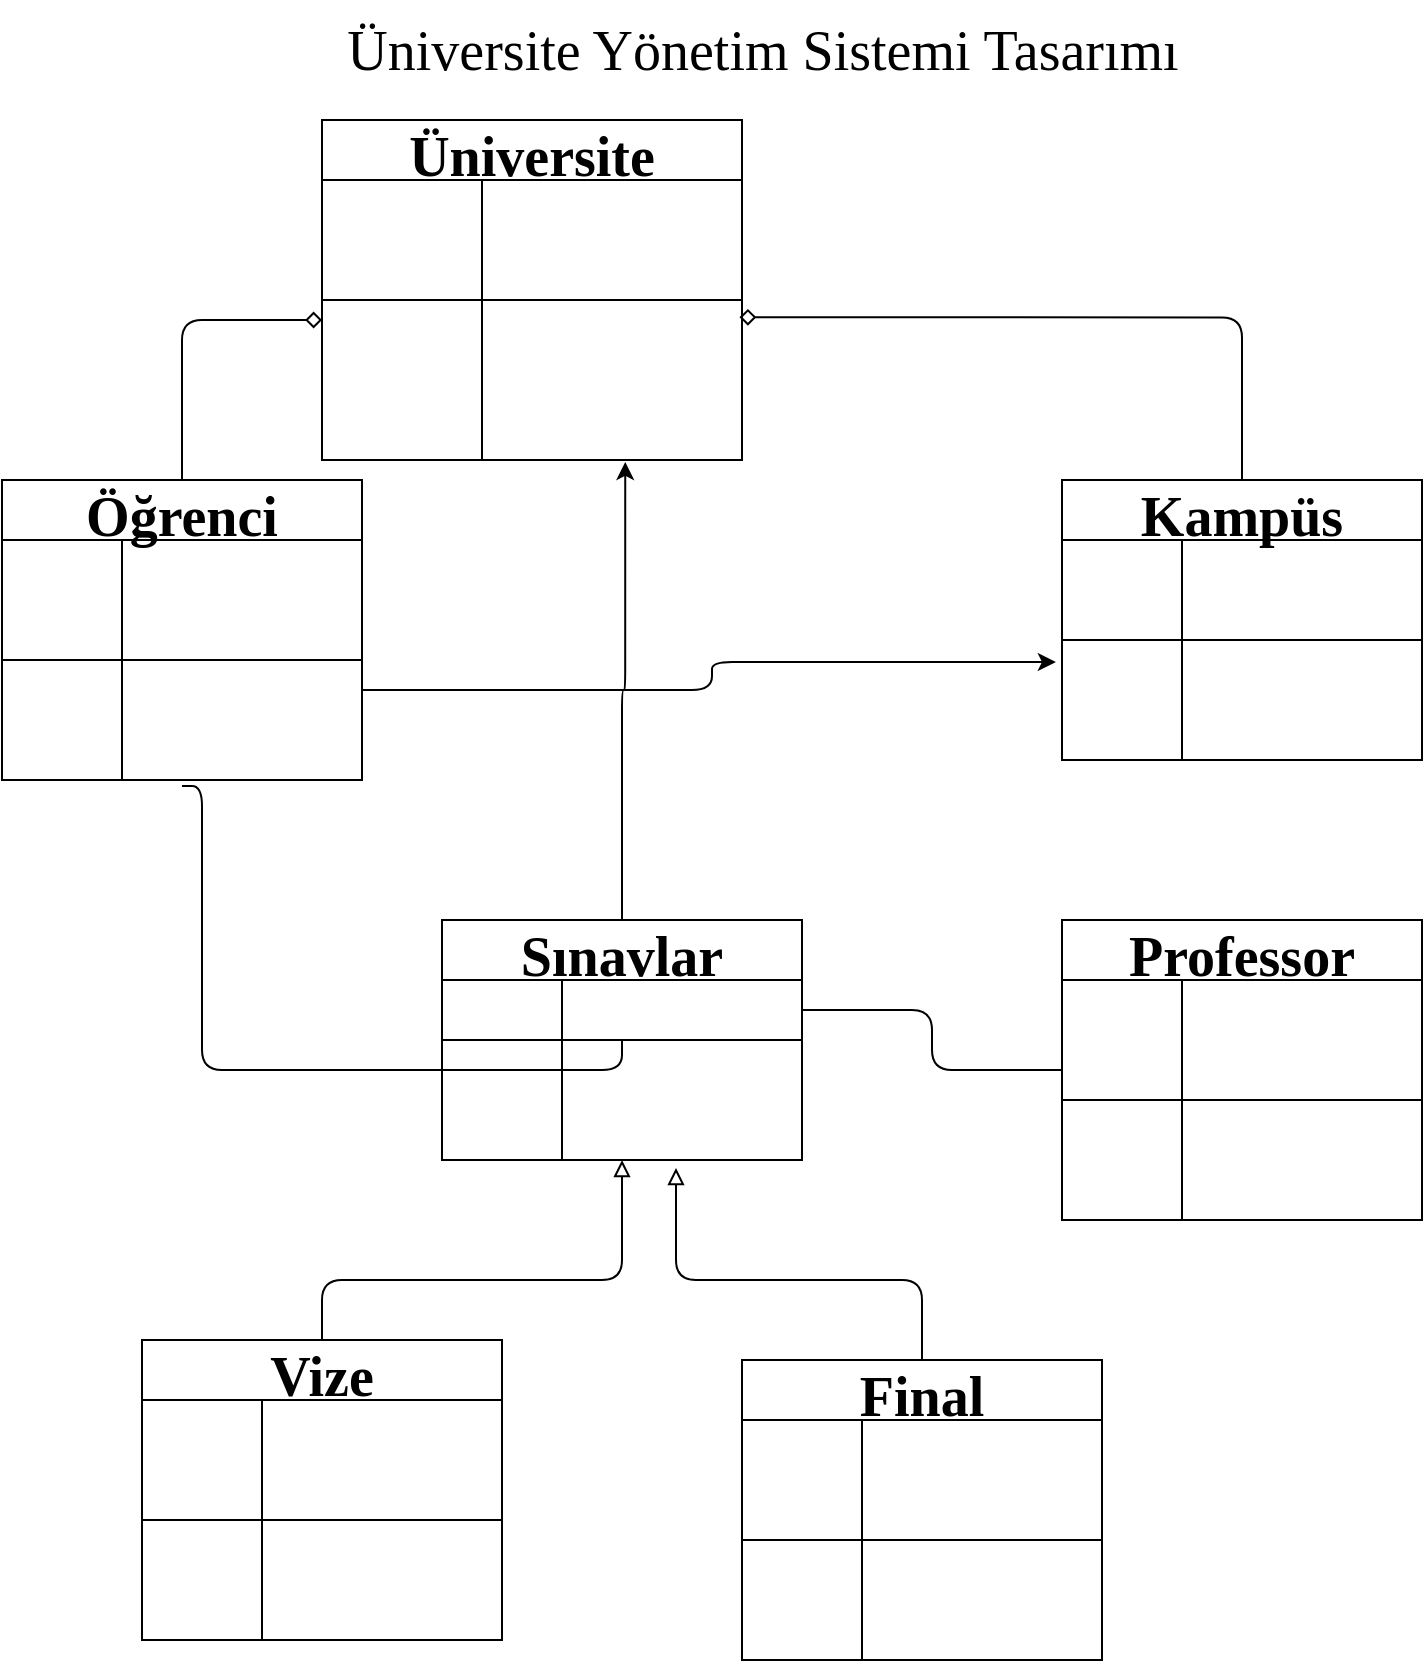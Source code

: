 <mxfile version="20.5.3" type="github">
  <diagram id="rn8RckNPHJYV3vcITOPi" name="Page-1">
    <mxGraphModel dx="1398" dy="678" grid="1" gridSize="10" guides="1" tooltips="1" connect="0" arrows="1" fold="1" page="1" pageScale="1" pageWidth="850" pageHeight="1100" math="0" shadow="0">
      <root>
        <mxCell id="0" />
        <mxCell id="1" parent="0" />
        <mxCell id="j8RtDfleuWw_CoYaBpES-5" value="Üniversite Yönetim Sistemi Tasarımı" style="text;html=1;resizable=0;autosize=1;align=center;verticalAlign=middle;points=[];fillColor=none;strokeColor=none;rounded=0;fontFamily=Times New Roman;fontSize=28;" vertex="1" parent="1">
          <mxGeometry x="190" y="20" width="440" height="50" as="geometry" />
        </mxCell>
        <mxCell id="j8RtDfleuWw_CoYaBpES-6" value="Üniversite" style="shape=table;startSize=30;container=1;collapsible=1;childLayout=tableLayout;fixedRows=1;rowLines=0;fontStyle=1;align=center;resizeLast=1;fontFamily=Times New Roman;fontSize=28;rounded=0;" vertex="1" parent="1">
          <mxGeometry x="190" y="80" width="210" height="170" as="geometry" />
        </mxCell>
        <mxCell id="j8RtDfleuWw_CoYaBpES-10" value="" style="shape=tableRow;horizontal=0;startSize=0;swimlaneHead=0;swimlaneBody=0;fillColor=none;collapsible=0;dropTarget=0;points=[[0,0.5],[1,0.5]];portConstraint=eastwest;top=0;left=0;right=0;bottom=1;fontFamily=Times New Roman;fontSize=28;rounded=0;" vertex="1" parent="j8RtDfleuWw_CoYaBpES-6">
          <mxGeometry y="30" width="210" height="60" as="geometry" />
        </mxCell>
        <mxCell id="j8RtDfleuWw_CoYaBpES-11" value="" style="shape=partialRectangle;connectable=0;fillColor=none;top=0;left=0;bottom=0;right=0;fontStyle=1;overflow=hidden;fontFamily=Times New Roman;fontSize=28;rounded=0;" vertex="1" parent="j8RtDfleuWw_CoYaBpES-10">
          <mxGeometry width="80" height="60" as="geometry">
            <mxRectangle width="80" height="60" as="alternateBounds" />
          </mxGeometry>
        </mxCell>
        <mxCell id="j8RtDfleuWw_CoYaBpES-12" value="" style="shape=partialRectangle;connectable=0;fillColor=none;top=0;left=0;bottom=0;right=0;align=left;spacingLeft=6;fontStyle=5;overflow=hidden;fontFamily=Times New Roman;fontSize=28;rounded=0;" vertex="1" parent="j8RtDfleuWw_CoYaBpES-10">
          <mxGeometry x="80" width="130" height="60" as="geometry">
            <mxRectangle width="130" height="60" as="alternateBounds" />
          </mxGeometry>
        </mxCell>
        <mxCell id="j8RtDfleuWw_CoYaBpES-7" value="" style="shape=tableRow;horizontal=0;startSize=0;swimlaneHead=0;swimlaneBody=0;fillColor=none;collapsible=0;dropTarget=0;points=[[0,0.5],[1,0.5]];portConstraint=eastwest;top=0;left=0;right=0;bottom=0;fontFamily=Times New Roman;fontSize=28;rounded=0;" vertex="1" parent="j8RtDfleuWw_CoYaBpES-6">
          <mxGeometry y="90" width="210" height="20" as="geometry" />
        </mxCell>
        <mxCell id="j8RtDfleuWw_CoYaBpES-8" value="" style="shape=partialRectangle;connectable=0;fillColor=none;top=0;left=0;bottom=0;right=0;fontStyle=1;overflow=hidden;fontFamily=Times New Roman;fontSize=28;rounded=0;" vertex="1" parent="j8RtDfleuWw_CoYaBpES-7">
          <mxGeometry width="80" height="20" as="geometry">
            <mxRectangle width="80" height="20" as="alternateBounds" />
          </mxGeometry>
        </mxCell>
        <mxCell id="j8RtDfleuWw_CoYaBpES-9" value="" style="shape=partialRectangle;connectable=0;fillColor=none;top=0;left=0;bottom=0;right=0;align=left;spacingLeft=6;fontStyle=5;overflow=hidden;fontFamily=Times New Roman;fontSize=28;rounded=0;" vertex="1" parent="j8RtDfleuWw_CoYaBpES-7">
          <mxGeometry x="80" width="130" height="20" as="geometry">
            <mxRectangle width="130" height="20" as="alternateBounds" />
          </mxGeometry>
        </mxCell>
        <mxCell id="j8RtDfleuWw_CoYaBpES-13" value="" style="shape=tableRow;horizontal=0;startSize=0;swimlaneHead=0;swimlaneBody=0;fillColor=none;collapsible=0;dropTarget=0;points=[[0,0.5],[1,0.5]];portConstraint=eastwest;top=0;left=0;right=0;bottom=0;fontFamily=Times New Roman;fontSize=28;rounded=0;" vertex="1" parent="j8RtDfleuWw_CoYaBpES-6">
          <mxGeometry y="110" width="210" height="30" as="geometry" />
        </mxCell>
        <mxCell id="j8RtDfleuWw_CoYaBpES-14" value="" style="shape=partialRectangle;connectable=0;fillColor=none;top=0;left=0;bottom=0;right=0;editable=1;overflow=hidden;fontFamily=Times New Roman;fontSize=28;rounded=0;" vertex="1" parent="j8RtDfleuWw_CoYaBpES-13">
          <mxGeometry width="80" height="30" as="geometry">
            <mxRectangle width="80" height="30" as="alternateBounds" />
          </mxGeometry>
        </mxCell>
        <mxCell id="j8RtDfleuWw_CoYaBpES-15" value="" style="shape=partialRectangle;connectable=0;fillColor=none;top=0;left=0;bottom=0;right=0;align=left;spacingLeft=6;overflow=hidden;fontFamily=Times New Roman;fontSize=28;rounded=0;" vertex="1" parent="j8RtDfleuWw_CoYaBpES-13">
          <mxGeometry x="80" width="130" height="30" as="geometry">
            <mxRectangle width="130" height="30" as="alternateBounds" />
          </mxGeometry>
        </mxCell>
        <mxCell id="j8RtDfleuWw_CoYaBpES-16" value="" style="shape=tableRow;horizontal=0;startSize=0;swimlaneHead=0;swimlaneBody=0;fillColor=none;collapsible=0;dropTarget=0;points=[[0,0.5],[1,0.5]];portConstraint=eastwest;top=0;left=0;right=0;bottom=0;fontFamily=Times New Roman;fontSize=28;rounded=0;" vertex="1" parent="j8RtDfleuWw_CoYaBpES-6">
          <mxGeometry y="140" width="210" height="30" as="geometry" />
        </mxCell>
        <mxCell id="j8RtDfleuWw_CoYaBpES-17" value="" style="shape=partialRectangle;connectable=0;fillColor=none;top=0;left=0;bottom=0;right=0;editable=1;overflow=hidden;fontFamily=Times New Roman;fontSize=28;rounded=0;" vertex="1" parent="j8RtDfleuWw_CoYaBpES-16">
          <mxGeometry width="80" height="30" as="geometry">
            <mxRectangle width="80" height="30" as="alternateBounds" />
          </mxGeometry>
        </mxCell>
        <mxCell id="j8RtDfleuWw_CoYaBpES-18" value="" style="shape=partialRectangle;connectable=0;fillColor=none;top=0;left=0;bottom=0;right=0;align=left;spacingLeft=6;overflow=hidden;fontFamily=Times New Roman;fontSize=28;rounded=0;" vertex="1" parent="j8RtDfleuWw_CoYaBpES-16">
          <mxGeometry x="80" width="130" height="30" as="geometry">
            <mxRectangle width="130" height="30" as="alternateBounds" />
          </mxGeometry>
        </mxCell>
        <mxCell id="j8RtDfleuWw_CoYaBpES-79" style="edgeStyle=orthogonalEdgeStyle;orthogonalLoop=1;jettySize=auto;html=1;fontFamily=Times New Roman;fontSize=28;endArrow=diamond;endFill=0;" edge="1" parent="1" source="j8RtDfleuWw_CoYaBpES-19" target="j8RtDfleuWw_CoYaBpES-7">
          <mxGeometry relative="1" as="geometry" />
        </mxCell>
        <mxCell id="j8RtDfleuWw_CoYaBpES-19" value="Öğrenci" style="shape=table;startSize=30;container=1;collapsible=1;childLayout=tableLayout;fixedRows=1;rowLines=0;fontStyle=1;align=center;resizeLast=1;fontFamily=Times New Roman;fontSize=28;rounded=0;" vertex="1" parent="1">
          <mxGeometry x="30" y="260" width="180" height="150" as="geometry" />
        </mxCell>
        <mxCell id="j8RtDfleuWw_CoYaBpES-20" value="" style="shape=tableRow;horizontal=0;startSize=0;swimlaneHead=0;swimlaneBody=0;fillColor=none;collapsible=0;dropTarget=0;points=[[0,0.5],[1,0.5]];portConstraint=eastwest;top=0;left=0;right=0;bottom=0;fontFamily=Times New Roman;fontSize=28;rounded=0;" vertex="1" parent="j8RtDfleuWw_CoYaBpES-19">
          <mxGeometry y="30" width="180" height="30" as="geometry" />
        </mxCell>
        <mxCell id="j8RtDfleuWw_CoYaBpES-21" value="" style="shape=partialRectangle;connectable=0;fillColor=none;top=0;left=0;bottom=0;right=0;fontStyle=1;overflow=hidden;fontFamily=Times New Roman;fontSize=28;rounded=0;" vertex="1" parent="j8RtDfleuWw_CoYaBpES-20">
          <mxGeometry width="60" height="30" as="geometry">
            <mxRectangle width="60" height="30" as="alternateBounds" />
          </mxGeometry>
        </mxCell>
        <mxCell id="j8RtDfleuWw_CoYaBpES-22" value="" style="shape=partialRectangle;connectable=0;fillColor=none;top=0;left=0;bottom=0;right=0;align=left;spacingLeft=6;fontStyle=5;overflow=hidden;fontFamily=Times New Roman;fontSize=28;rounded=0;" vertex="1" parent="j8RtDfleuWw_CoYaBpES-20">
          <mxGeometry x="60" width="120" height="30" as="geometry">
            <mxRectangle width="120" height="30" as="alternateBounds" />
          </mxGeometry>
        </mxCell>
        <mxCell id="j8RtDfleuWw_CoYaBpES-23" value="" style="shape=tableRow;horizontal=0;startSize=0;swimlaneHead=0;swimlaneBody=0;fillColor=none;collapsible=0;dropTarget=0;points=[[0,0.5],[1,0.5]];portConstraint=eastwest;top=0;left=0;right=0;bottom=1;fontFamily=Times New Roman;fontSize=28;rounded=0;" vertex="1" parent="j8RtDfleuWw_CoYaBpES-19">
          <mxGeometry y="60" width="180" height="30" as="geometry" />
        </mxCell>
        <mxCell id="j8RtDfleuWw_CoYaBpES-24" value="" style="shape=partialRectangle;connectable=0;fillColor=none;top=0;left=0;bottom=0;right=0;fontStyle=1;overflow=hidden;fontFamily=Times New Roman;fontSize=28;rounded=0;" vertex="1" parent="j8RtDfleuWw_CoYaBpES-23">
          <mxGeometry width="60" height="30" as="geometry">
            <mxRectangle width="60" height="30" as="alternateBounds" />
          </mxGeometry>
        </mxCell>
        <mxCell id="j8RtDfleuWw_CoYaBpES-25" value="" style="shape=partialRectangle;connectable=0;fillColor=none;top=0;left=0;bottom=0;right=0;align=left;spacingLeft=6;fontStyle=5;overflow=hidden;fontFamily=Times New Roman;fontSize=28;rounded=0;" vertex="1" parent="j8RtDfleuWw_CoYaBpES-23">
          <mxGeometry x="60" width="120" height="30" as="geometry">
            <mxRectangle width="120" height="30" as="alternateBounds" />
          </mxGeometry>
        </mxCell>
        <mxCell id="j8RtDfleuWw_CoYaBpES-26" value="" style="shape=tableRow;horizontal=0;startSize=0;swimlaneHead=0;swimlaneBody=0;fillColor=none;collapsible=0;dropTarget=0;points=[[0,0.5],[1,0.5]];portConstraint=eastwest;top=0;left=0;right=0;bottom=0;fontFamily=Times New Roman;fontSize=28;rounded=0;" vertex="1" parent="j8RtDfleuWw_CoYaBpES-19">
          <mxGeometry y="90" width="180" height="30" as="geometry" />
        </mxCell>
        <mxCell id="j8RtDfleuWw_CoYaBpES-27" value="" style="shape=partialRectangle;connectable=0;fillColor=none;top=0;left=0;bottom=0;right=0;editable=1;overflow=hidden;fontFamily=Times New Roman;fontSize=28;rounded=0;" vertex="1" parent="j8RtDfleuWw_CoYaBpES-26">
          <mxGeometry width="60" height="30" as="geometry">
            <mxRectangle width="60" height="30" as="alternateBounds" />
          </mxGeometry>
        </mxCell>
        <mxCell id="j8RtDfleuWw_CoYaBpES-28" value="" style="shape=partialRectangle;connectable=0;fillColor=none;top=0;left=0;bottom=0;right=0;align=left;spacingLeft=6;overflow=hidden;fontFamily=Times New Roman;fontSize=28;rounded=0;" vertex="1" parent="j8RtDfleuWw_CoYaBpES-26">
          <mxGeometry x="60" width="120" height="30" as="geometry">
            <mxRectangle width="120" height="30" as="alternateBounds" />
          </mxGeometry>
        </mxCell>
        <mxCell id="j8RtDfleuWw_CoYaBpES-29" value="" style="shape=tableRow;horizontal=0;startSize=0;swimlaneHead=0;swimlaneBody=0;fillColor=none;collapsible=0;dropTarget=0;points=[[0,0.5],[1,0.5]];portConstraint=eastwest;top=0;left=0;right=0;bottom=0;fontFamily=Times New Roman;fontSize=28;rounded=0;" vertex="1" parent="j8RtDfleuWw_CoYaBpES-19">
          <mxGeometry y="120" width="180" height="30" as="geometry" />
        </mxCell>
        <mxCell id="j8RtDfleuWw_CoYaBpES-30" value="" style="shape=partialRectangle;connectable=0;fillColor=none;top=0;left=0;bottom=0;right=0;editable=1;overflow=hidden;fontFamily=Times New Roman;fontSize=28;rounded=0;" vertex="1" parent="j8RtDfleuWw_CoYaBpES-29">
          <mxGeometry width="60" height="30" as="geometry">
            <mxRectangle width="60" height="30" as="alternateBounds" />
          </mxGeometry>
        </mxCell>
        <mxCell id="j8RtDfleuWw_CoYaBpES-31" value="" style="shape=partialRectangle;connectable=0;fillColor=none;top=0;left=0;bottom=0;right=0;align=left;spacingLeft=6;overflow=hidden;fontFamily=Times New Roman;fontSize=28;rounded=0;" vertex="1" parent="j8RtDfleuWw_CoYaBpES-29">
          <mxGeometry x="60" width="120" height="30" as="geometry">
            <mxRectangle width="120" height="30" as="alternateBounds" />
          </mxGeometry>
        </mxCell>
        <mxCell id="j8RtDfleuWw_CoYaBpES-80" style="edgeStyle=orthogonalEdgeStyle;orthogonalLoop=1;jettySize=auto;html=1;entryX=0.722;entryY=1.033;entryDx=0;entryDy=0;entryPerimeter=0;fontFamily=Times New Roman;fontSize=28;endArrow=classic;endFill=1;" edge="1" parent="1" source="j8RtDfleuWw_CoYaBpES-32" target="j8RtDfleuWw_CoYaBpES-16">
          <mxGeometry relative="1" as="geometry" />
        </mxCell>
        <mxCell id="j8RtDfleuWw_CoYaBpES-32" value="Sınavlar" style="shape=table;startSize=30;container=1;collapsible=1;childLayout=tableLayout;fixedRows=1;rowLines=0;fontStyle=1;align=center;resizeLast=1;fontFamily=Times New Roman;fontSize=28;rounded=0;" vertex="1" parent="1">
          <mxGeometry x="250" y="480" width="180" height="120" as="geometry" />
        </mxCell>
        <mxCell id="j8RtDfleuWw_CoYaBpES-36" value="" style="shape=tableRow;horizontal=0;startSize=0;swimlaneHead=0;swimlaneBody=0;fillColor=none;collapsible=0;dropTarget=0;points=[[0,0.5],[1,0.5]];portConstraint=eastwest;top=0;left=0;right=0;bottom=1;fontFamily=Times New Roman;fontSize=28;rounded=0;" vertex="1" parent="j8RtDfleuWw_CoYaBpES-32">
          <mxGeometry y="30" width="180" height="30" as="geometry" />
        </mxCell>
        <mxCell id="j8RtDfleuWw_CoYaBpES-37" value="" style="shape=partialRectangle;connectable=0;fillColor=none;top=0;left=0;bottom=0;right=0;fontStyle=1;overflow=hidden;fontFamily=Times New Roman;fontSize=28;rounded=0;" vertex="1" parent="j8RtDfleuWw_CoYaBpES-36">
          <mxGeometry width="60" height="30" as="geometry">
            <mxRectangle width="60" height="30" as="alternateBounds" />
          </mxGeometry>
        </mxCell>
        <mxCell id="j8RtDfleuWw_CoYaBpES-38" value="" style="shape=partialRectangle;connectable=0;fillColor=none;top=0;left=0;bottom=0;right=0;align=left;spacingLeft=6;fontStyle=5;overflow=hidden;fontFamily=Times New Roman;fontSize=28;rounded=0;" vertex="1" parent="j8RtDfleuWw_CoYaBpES-36">
          <mxGeometry x="60" width="120" height="30" as="geometry">
            <mxRectangle width="120" height="30" as="alternateBounds" />
          </mxGeometry>
        </mxCell>
        <mxCell id="j8RtDfleuWw_CoYaBpES-39" value="" style="shape=tableRow;horizontal=0;startSize=0;swimlaneHead=0;swimlaneBody=0;fillColor=none;collapsible=0;dropTarget=0;points=[[0,0.5],[1,0.5]];portConstraint=eastwest;top=0;left=0;right=0;bottom=0;fontFamily=Times New Roman;fontSize=28;rounded=0;" vertex="1" parent="j8RtDfleuWw_CoYaBpES-32">
          <mxGeometry y="60" width="180" height="30" as="geometry" />
        </mxCell>
        <mxCell id="j8RtDfleuWw_CoYaBpES-40" value="" style="shape=partialRectangle;connectable=0;fillColor=none;top=0;left=0;bottom=0;right=0;editable=1;overflow=hidden;fontFamily=Times New Roman;fontSize=28;rounded=0;" vertex="1" parent="j8RtDfleuWw_CoYaBpES-39">
          <mxGeometry width="60" height="30" as="geometry">
            <mxRectangle width="60" height="30" as="alternateBounds" />
          </mxGeometry>
        </mxCell>
        <mxCell id="j8RtDfleuWw_CoYaBpES-41" value="" style="shape=partialRectangle;connectable=0;fillColor=none;top=0;left=0;bottom=0;right=0;align=left;spacingLeft=6;overflow=hidden;fontFamily=Times New Roman;fontSize=28;rounded=0;" vertex="1" parent="j8RtDfleuWw_CoYaBpES-39">
          <mxGeometry x="60" width="120" height="30" as="geometry">
            <mxRectangle width="120" height="30" as="alternateBounds" />
          </mxGeometry>
        </mxCell>
        <mxCell id="j8RtDfleuWw_CoYaBpES-42" value="" style="shape=tableRow;horizontal=0;startSize=0;swimlaneHead=0;swimlaneBody=0;fillColor=none;collapsible=0;dropTarget=0;points=[[0,0.5],[1,0.5]];portConstraint=eastwest;top=0;left=0;right=0;bottom=0;fontFamily=Times New Roman;fontSize=28;rounded=0;" vertex="1" parent="j8RtDfleuWw_CoYaBpES-32">
          <mxGeometry y="90" width="180" height="30" as="geometry" />
        </mxCell>
        <mxCell id="j8RtDfleuWw_CoYaBpES-43" value="" style="shape=partialRectangle;connectable=0;fillColor=none;top=0;left=0;bottom=0;right=0;editable=1;overflow=hidden;fontFamily=Times New Roman;fontSize=28;rounded=0;" vertex="1" parent="j8RtDfleuWw_CoYaBpES-42">
          <mxGeometry width="60" height="30" as="geometry">
            <mxRectangle width="60" height="30" as="alternateBounds" />
          </mxGeometry>
        </mxCell>
        <mxCell id="j8RtDfleuWw_CoYaBpES-44" value="" style="shape=partialRectangle;connectable=0;fillColor=none;top=0;left=0;bottom=0;right=0;align=left;spacingLeft=6;overflow=hidden;fontFamily=Times New Roman;fontSize=28;rounded=0;" vertex="1" parent="j8RtDfleuWw_CoYaBpES-42">
          <mxGeometry x="60" width="120" height="30" as="geometry">
            <mxRectangle width="120" height="30" as="alternateBounds" />
          </mxGeometry>
        </mxCell>
        <mxCell id="j8RtDfleuWw_CoYaBpES-45" value="Professor" style="shape=table;startSize=30;container=1;collapsible=1;childLayout=tableLayout;fixedRows=1;rowLines=0;fontStyle=1;align=center;resizeLast=1;fontFamily=Times New Roman;fontSize=28;rounded=0;" vertex="1" parent="1">
          <mxGeometry x="560" y="480" width="180" height="150" as="geometry" />
        </mxCell>
        <mxCell id="j8RtDfleuWw_CoYaBpES-46" value="" style="shape=tableRow;horizontal=0;startSize=0;swimlaneHead=0;swimlaneBody=0;fillColor=none;collapsible=0;dropTarget=0;points=[[0,0.5],[1,0.5]];portConstraint=eastwest;top=0;left=0;right=0;bottom=0;fontFamily=Times New Roman;fontSize=28;rounded=0;" vertex="1" parent="j8RtDfleuWw_CoYaBpES-45">
          <mxGeometry y="30" width="180" height="30" as="geometry" />
        </mxCell>
        <mxCell id="j8RtDfleuWw_CoYaBpES-47" value="" style="shape=partialRectangle;connectable=0;fillColor=none;top=0;left=0;bottom=0;right=0;fontStyle=1;overflow=hidden;fontFamily=Times New Roman;fontSize=28;rounded=0;" vertex="1" parent="j8RtDfleuWw_CoYaBpES-46">
          <mxGeometry width="60" height="30" as="geometry">
            <mxRectangle width="60" height="30" as="alternateBounds" />
          </mxGeometry>
        </mxCell>
        <mxCell id="j8RtDfleuWw_CoYaBpES-48" value="" style="shape=partialRectangle;connectable=0;fillColor=none;top=0;left=0;bottom=0;right=0;align=left;spacingLeft=6;fontStyle=5;overflow=hidden;fontFamily=Times New Roman;fontSize=28;rounded=0;" vertex="1" parent="j8RtDfleuWw_CoYaBpES-46">
          <mxGeometry x="60" width="120" height="30" as="geometry">
            <mxRectangle width="120" height="30" as="alternateBounds" />
          </mxGeometry>
        </mxCell>
        <mxCell id="j8RtDfleuWw_CoYaBpES-49" value="" style="shape=tableRow;horizontal=0;startSize=0;swimlaneHead=0;swimlaneBody=0;fillColor=none;collapsible=0;dropTarget=0;points=[[0,0.5],[1,0.5]];portConstraint=eastwest;top=0;left=0;right=0;bottom=1;fontFamily=Times New Roman;fontSize=28;rounded=0;" vertex="1" parent="j8RtDfleuWw_CoYaBpES-45">
          <mxGeometry y="60" width="180" height="30" as="geometry" />
        </mxCell>
        <mxCell id="j8RtDfleuWw_CoYaBpES-50" value="" style="shape=partialRectangle;connectable=0;fillColor=none;top=0;left=0;bottom=0;right=0;fontStyle=1;overflow=hidden;fontFamily=Times New Roman;fontSize=28;rounded=0;" vertex="1" parent="j8RtDfleuWw_CoYaBpES-49">
          <mxGeometry width="60" height="30" as="geometry">
            <mxRectangle width="60" height="30" as="alternateBounds" />
          </mxGeometry>
        </mxCell>
        <mxCell id="j8RtDfleuWw_CoYaBpES-51" value="" style="shape=partialRectangle;connectable=0;fillColor=none;top=0;left=0;bottom=0;right=0;align=left;spacingLeft=6;fontStyle=5;overflow=hidden;fontFamily=Times New Roman;fontSize=28;rounded=0;" vertex="1" parent="j8RtDfleuWw_CoYaBpES-49">
          <mxGeometry x="60" width="120" height="30" as="geometry">
            <mxRectangle width="120" height="30" as="alternateBounds" />
          </mxGeometry>
        </mxCell>
        <mxCell id="j8RtDfleuWw_CoYaBpES-52" value="" style="shape=tableRow;horizontal=0;startSize=0;swimlaneHead=0;swimlaneBody=0;fillColor=none;collapsible=0;dropTarget=0;points=[[0,0.5],[1,0.5]];portConstraint=eastwest;top=0;left=0;right=0;bottom=0;fontFamily=Times New Roman;fontSize=28;rounded=0;" vertex="1" parent="j8RtDfleuWw_CoYaBpES-45">
          <mxGeometry y="90" width="180" height="30" as="geometry" />
        </mxCell>
        <mxCell id="j8RtDfleuWw_CoYaBpES-53" value="" style="shape=partialRectangle;connectable=0;fillColor=none;top=0;left=0;bottom=0;right=0;editable=1;overflow=hidden;fontFamily=Times New Roman;fontSize=28;rounded=0;" vertex="1" parent="j8RtDfleuWw_CoYaBpES-52">
          <mxGeometry width="60" height="30" as="geometry">
            <mxRectangle width="60" height="30" as="alternateBounds" />
          </mxGeometry>
        </mxCell>
        <mxCell id="j8RtDfleuWw_CoYaBpES-54" value="" style="shape=partialRectangle;connectable=0;fillColor=none;top=0;left=0;bottom=0;right=0;align=left;spacingLeft=6;overflow=hidden;fontFamily=Times New Roman;fontSize=28;rounded=0;" vertex="1" parent="j8RtDfleuWw_CoYaBpES-52">
          <mxGeometry x="60" width="120" height="30" as="geometry">
            <mxRectangle width="120" height="30" as="alternateBounds" />
          </mxGeometry>
        </mxCell>
        <mxCell id="j8RtDfleuWw_CoYaBpES-55" value="" style="shape=tableRow;horizontal=0;startSize=0;swimlaneHead=0;swimlaneBody=0;fillColor=none;collapsible=0;dropTarget=0;points=[[0,0.5],[1,0.5]];portConstraint=eastwest;top=0;left=0;right=0;bottom=0;fontFamily=Times New Roman;fontSize=28;rounded=0;" vertex="1" parent="j8RtDfleuWw_CoYaBpES-45">
          <mxGeometry y="120" width="180" height="30" as="geometry" />
        </mxCell>
        <mxCell id="j8RtDfleuWw_CoYaBpES-56" value="" style="shape=partialRectangle;connectable=0;fillColor=none;top=0;left=0;bottom=0;right=0;editable=1;overflow=hidden;fontFamily=Times New Roman;fontSize=28;rounded=0;" vertex="1" parent="j8RtDfleuWw_CoYaBpES-55">
          <mxGeometry width="60" height="30" as="geometry">
            <mxRectangle width="60" height="30" as="alternateBounds" />
          </mxGeometry>
        </mxCell>
        <mxCell id="j8RtDfleuWw_CoYaBpES-57" value="" style="shape=partialRectangle;connectable=0;fillColor=none;top=0;left=0;bottom=0;right=0;align=left;spacingLeft=6;overflow=hidden;fontFamily=Times New Roman;fontSize=28;rounded=0;" vertex="1" parent="j8RtDfleuWw_CoYaBpES-55">
          <mxGeometry x="60" width="120" height="30" as="geometry">
            <mxRectangle width="120" height="30" as="alternateBounds" />
          </mxGeometry>
        </mxCell>
        <mxCell id="j8RtDfleuWw_CoYaBpES-78" style="edgeStyle=orthogonalEdgeStyle;orthogonalLoop=1;jettySize=auto;html=1;entryX=0.994;entryY=0.433;entryDx=0;entryDy=0;entryPerimeter=0;fontFamily=Times New Roman;fontSize=28;endArrow=diamond;endFill=0;" edge="1" parent="1" source="j8RtDfleuWw_CoYaBpES-58" target="j8RtDfleuWw_CoYaBpES-7">
          <mxGeometry relative="1" as="geometry" />
        </mxCell>
        <mxCell id="j8RtDfleuWw_CoYaBpES-58" value="Kampüs" style="shape=table;startSize=30;container=1;collapsible=1;childLayout=tableLayout;fixedRows=1;rowLines=0;fontStyle=1;align=center;resizeLast=1;fontFamily=Times New Roman;fontSize=28;rounded=0;" vertex="1" parent="1">
          <mxGeometry x="560" y="260" width="180" height="140" as="geometry" />
        </mxCell>
        <mxCell id="j8RtDfleuWw_CoYaBpES-59" value="" style="shape=tableRow;horizontal=0;startSize=0;swimlaneHead=0;swimlaneBody=0;fillColor=none;collapsible=0;dropTarget=0;points=[[0,0.5],[1,0.5]];portConstraint=eastwest;top=0;left=0;right=0;bottom=0;fontFamily=Times New Roman;fontSize=28;rounded=0;" vertex="1" parent="j8RtDfleuWw_CoYaBpES-58">
          <mxGeometry y="30" width="180" height="30" as="geometry" />
        </mxCell>
        <mxCell id="j8RtDfleuWw_CoYaBpES-60" value="" style="shape=partialRectangle;connectable=0;fillColor=none;top=0;left=0;bottom=0;right=0;fontStyle=1;overflow=hidden;fontFamily=Times New Roman;fontSize=28;rounded=0;" vertex="1" parent="j8RtDfleuWw_CoYaBpES-59">
          <mxGeometry width="60" height="30" as="geometry">
            <mxRectangle width="60" height="30" as="alternateBounds" />
          </mxGeometry>
        </mxCell>
        <mxCell id="j8RtDfleuWw_CoYaBpES-61" value="" style="shape=partialRectangle;connectable=0;fillColor=none;top=0;left=0;bottom=0;right=0;align=left;spacingLeft=6;fontStyle=5;overflow=hidden;fontFamily=Times New Roman;fontSize=28;rounded=0;" vertex="1" parent="j8RtDfleuWw_CoYaBpES-59">
          <mxGeometry x="60" width="120" height="30" as="geometry">
            <mxRectangle width="120" height="30" as="alternateBounds" />
          </mxGeometry>
        </mxCell>
        <mxCell id="j8RtDfleuWw_CoYaBpES-62" value="" style="shape=tableRow;horizontal=0;startSize=0;swimlaneHead=0;swimlaneBody=0;fillColor=none;collapsible=0;dropTarget=0;points=[[0,0.5],[1,0.5]];portConstraint=eastwest;top=0;left=0;right=0;bottom=1;fontFamily=Times New Roman;fontSize=28;rounded=0;" vertex="1" parent="j8RtDfleuWw_CoYaBpES-58">
          <mxGeometry y="60" width="180" height="20" as="geometry" />
        </mxCell>
        <mxCell id="j8RtDfleuWw_CoYaBpES-63" value="" style="shape=partialRectangle;connectable=0;fillColor=none;top=0;left=0;bottom=0;right=0;fontStyle=1;overflow=hidden;fontFamily=Times New Roman;fontSize=28;rounded=0;" vertex="1" parent="j8RtDfleuWw_CoYaBpES-62">
          <mxGeometry width="60" height="20" as="geometry">
            <mxRectangle width="60" height="20" as="alternateBounds" />
          </mxGeometry>
        </mxCell>
        <mxCell id="j8RtDfleuWw_CoYaBpES-64" value="" style="shape=partialRectangle;connectable=0;fillColor=none;top=0;left=0;bottom=0;right=0;align=left;spacingLeft=6;fontStyle=5;overflow=hidden;fontFamily=Times New Roman;fontSize=28;rounded=0;" vertex="1" parent="j8RtDfleuWw_CoYaBpES-62">
          <mxGeometry x="60" width="120" height="20" as="geometry">
            <mxRectangle width="120" height="20" as="alternateBounds" />
          </mxGeometry>
        </mxCell>
        <mxCell id="j8RtDfleuWw_CoYaBpES-65" value="" style="shape=tableRow;horizontal=0;startSize=0;swimlaneHead=0;swimlaneBody=0;fillColor=none;collapsible=0;dropTarget=0;points=[[0,0.5],[1,0.5]];portConstraint=eastwest;top=0;left=0;right=0;bottom=0;fontFamily=Times New Roman;fontSize=28;rounded=0;" vertex="1" parent="j8RtDfleuWw_CoYaBpES-58">
          <mxGeometry y="80" width="180" height="30" as="geometry" />
        </mxCell>
        <mxCell id="j8RtDfleuWw_CoYaBpES-66" value="" style="shape=partialRectangle;connectable=0;fillColor=none;top=0;left=0;bottom=0;right=0;editable=1;overflow=hidden;fontFamily=Times New Roman;fontSize=28;rounded=0;" vertex="1" parent="j8RtDfleuWw_CoYaBpES-65">
          <mxGeometry width="60" height="30" as="geometry">
            <mxRectangle width="60" height="30" as="alternateBounds" />
          </mxGeometry>
        </mxCell>
        <mxCell id="j8RtDfleuWw_CoYaBpES-67" value="" style="shape=partialRectangle;connectable=0;fillColor=none;top=0;left=0;bottom=0;right=0;align=left;spacingLeft=6;overflow=hidden;fontFamily=Times New Roman;fontSize=28;rounded=0;" vertex="1" parent="j8RtDfleuWw_CoYaBpES-65">
          <mxGeometry x="60" width="120" height="30" as="geometry">
            <mxRectangle width="120" height="30" as="alternateBounds" />
          </mxGeometry>
        </mxCell>
        <mxCell id="j8RtDfleuWw_CoYaBpES-68" value="" style="shape=tableRow;horizontal=0;startSize=0;swimlaneHead=0;swimlaneBody=0;fillColor=none;collapsible=0;dropTarget=0;points=[[0,0.5],[1,0.5]];portConstraint=eastwest;top=0;left=0;right=0;bottom=0;fontFamily=Times New Roman;fontSize=28;rounded=0;" vertex="1" parent="j8RtDfleuWw_CoYaBpES-58">
          <mxGeometry y="110" width="180" height="30" as="geometry" />
        </mxCell>
        <mxCell id="j8RtDfleuWw_CoYaBpES-69" value="" style="shape=partialRectangle;connectable=0;fillColor=none;top=0;left=0;bottom=0;right=0;editable=1;overflow=hidden;fontFamily=Times New Roman;fontSize=28;rounded=0;" vertex="1" parent="j8RtDfleuWw_CoYaBpES-68">
          <mxGeometry width="60" height="30" as="geometry">
            <mxRectangle width="60" height="30" as="alternateBounds" />
          </mxGeometry>
        </mxCell>
        <mxCell id="j8RtDfleuWw_CoYaBpES-70" value="" style="shape=partialRectangle;connectable=0;fillColor=none;top=0;left=0;bottom=0;right=0;align=left;spacingLeft=6;overflow=hidden;fontFamily=Times New Roman;fontSize=28;rounded=0;" vertex="1" parent="j8RtDfleuWw_CoYaBpES-68">
          <mxGeometry x="60" width="120" height="30" as="geometry">
            <mxRectangle width="120" height="30" as="alternateBounds" />
          </mxGeometry>
        </mxCell>
        <mxCell id="j8RtDfleuWw_CoYaBpES-81" style="edgeStyle=orthogonalEdgeStyle;orthogonalLoop=1;jettySize=auto;html=1;entryX=-0.017;entryY=0.367;entryDx=0;entryDy=0;entryPerimeter=0;fontFamily=Times New Roman;fontSize=28;endArrow=classic;endFill=1;" edge="1" parent="1" source="j8RtDfleuWw_CoYaBpES-26" target="j8RtDfleuWw_CoYaBpES-65">
          <mxGeometry relative="1" as="geometry" />
        </mxCell>
        <mxCell id="j8RtDfleuWw_CoYaBpES-123" style="edgeStyle=orthogonalEdgeStyle;orthogonalLoop=1;jettySize=auto;html=1;fontFamily=Times New Roman;fontSize=28;endArrow=block;endFill=0;" edge="1" parent="1" source="j8RtDfleuWw_CoYaBpES-82" target="j8RtDfleuWw_CoYaBpES-42">
          <mxGeometry relative="1" as="geometry">
            <Array as="points">
              <mxPoint x="190" y="660" />
              <mxPoint x="340" y="660" />
            </Array>
          </mxGeometry>
        </mxCell>
        <mxCell id="j8RtDfleuWw_CoYaBpES-82" value="Vize" style="shape=table;startSize=30;container=1;collapsible=1;childLayout=tableLayout;fixedRows=1;rowLines=0;fontStyle=1;align=center;resizeLast=1;fontFamily=Times New Roman;fontSize=28;rounded=0;" vertex="1" parent="1">
          <mxGeometry x="100" y="690" width="180" height="150" as="geometry" />
        </mxCell>
        <mxCell id="j8RtDfleuWw_CoYaBpES-83" value="" style="shape=tableRow;horizontal=0;startSize=0;swimlaneHead=0;swimlaneBody=0;fillColor=none;collapsible=0;dropTarget=0;points=[[0,0.5],[1,0.5]];portConstraint=eastwest;top=0;left=0;right=0;bottom=0;fontFamily=Times New Roman;fontSize=28;rounded=0;" vertex="1" parent="j8RtDfleuWw_CoYaBpES-82">
          <mxGeometry y="30" width="180" height="30" as="geometry" />
        </mxCell>
        <mxCell id="j8RtDfleuWw_CoYaBpES-84" value="" style="shape=partialRectangle;connectable=0;fillColor=none;top=0;left=0;bottom=0;right=0;fontStyle=1;overflow=hidden;fontFamily=Times New Roman;fontSize=28;rounded=0;" vertex="1" parent="j8RtDfleuWw_CoYaBpES-83">
          <mxGeometry width="60" height="30" as="geometry">
            <mxRectangle width="60" height="30" as="alternateBounds" />
          </mxGeometry>
        </mxCell>
        <mxCell id="j8RtDfleuWw_CoYaBpES-85" value="" style="shape=partialRectangle;connectable=0;fillColor=none;top=0;left=0;bottom=0;right=0;align=left;spacingLeft=6;fontStyle=5;overflow=hidden;fontFamily=Times New Roman;fontSize=28;rounded=0;" vertex="1" parent="j8RtDfleuWw_CoYaBpES-83">
          <mxGeometry x="60" width="120" height="30" as="geometry">
            <mxRectangle width="120" height="30" as="alternateBounds" />
          </mxGeometry>
        </mxCell>
        <mxCell id="j8RtDfleuWw_CoYaBpES-86" value="" style="shape=tableRow;horizontal=0;startSize=0;swimlaneHead=0;swimlaneBody=0;fillColor=none;collapsible=0;dropTarget=0;points=[[0,0.5],[1,0.5]];portConstraint=eastwest;top=0;left=0;right=0;bottom=1;fontFamily=Times New Roman;fontSize=28;rounded=0;" vertex="1" parent="j8RtDfleuWw_CoYaBpES-82">
          <mxGeometry y="60" width="180" height="30" as="geometry" />
        </mxCell>
        <mxCell id="j8RtDfleuWw_CoYaBpES-87" value="" style="shape=partialRectangle;connectable=0;fillColor=none;top=0;left=0;bottom=0;right=0;fontStyle=1;overflow=hidden;fontFamily=Times New Roman;fontSize=28;rounded=0;" vertex="1" parent="j8RtDfleuWw_CoYaBpES-86">
          <mxGeometry width="60" height="30" as="geometry">
            <mxRectangle width="60" height="30" as="alternateBounds" />
          </mxGeometry>
        </mxCell>
        <mxCell id="j8RtDfleuWw_CoYaBpES-88" value="" style="shape=partialRectangle;connectable=0;fillColor=none;top=0;left=0;bottom=0;right=0;align=left;spacingLeft=6;fontStyle=5;overflow=hidden;fontFamily=Times New Roman;fontSize=28;rounded=0;" vertex="1" parent="j8RtDfleuWw_CoYaBpES-86">
          <mxGeometry x="60" width="120" height="30" as="geometry">
            <mxRectangle width="120" height="30" as="alternateBounds" />
          </mxGeometry>
        </mxCell>
        <mxCell id="j8RtDfleuWw_CoYaBpES-89" value="" style="shape=tableRow;horizontal=0;startSize=0;swimlaneHead=0;swimlaneBody=0;fillColor=none;collapsible=0;dropTarget=0;points=[[0,0.5],[1,0.5]];portConstraint=eastwest;top=0;left=0;right=0;bottom=0;fontFamily=Times New Roman;fontSize=28;rounded=0;" vertex="1" parent="j8RtDfleuWw_CoYaBpES-82">
          <mxGeometry y="90" width="180" height="30" as="geometry" />
        </mxCell>
        <mxCell id="j8RtDfleuWw_CoYaBpES-90" value="" style="shape=partialRectangle;connectable=0;fillColor=none;top=0;left=0;bottom=0;right=0;editable=1;overflow=hidden;fontFamily=Times New Roman;fontSize=28;rounded=0;" vertex="1" parent="j8RtDfleuWw_CoYaBpES-89">
          <mxGeometry width="60" height="30" as="geometry">
            <mxRectangle width="60" height="30" as="alternateBounds" />
          </mxGeometry>
        </mxCell>
        <mxCell id="j8RtDfleuWw_CoYaBpES-91" value="" style="shape=partialRectangle;connectable=0;fillColor=none;top=0;left=0;bottom=0;right=0;align=left;spacingLeft=6;overflow=hidden;fontFamily=Times New Roman;fontSize=28;rounded=0;" vertex="1" parent="j8RtDfleuWw_CoYaBpES-89">
          <mxGeometry x="60" width="120" height="30" as="geometry">
            <mxRectangle width="120" height="30" as="alternateBounds" />
          </mxGeometry>
        </mxCell>
        <mxCell id="j8RtDfleuWw_CoYaBpES-92" value="" style="shape=tableRow;horizontal=0;startSize=0;swimlaneHead=0;swimlaneBody=0;fillColor=none;collapsible=0;dropTarget=0;points=[[0,0.5],[1,0.5]];portConstraint=eastwest;top=0;left=0;right=0;bottom=0;fontFamily=Times New Roman;fontSize=28;rounded=0;" vertex="1" parent="j8RtDfleuWw_CoYaBpES-82">
          <mxGeometry y="120" width="180" height="30" as="geometry" />
        </mxCell>
        <mxCell id="j8RtDfleuWw_CoYaBpES-93" value="" style="shape=partialRectangle;connectable=0;fillColor=none;top=0;left=0;bottom=0;right=0;editable=1;overflow=hidden;fontFamily=Times New Roman;fontSize=28;rounded=0;" vertex="1" parent="j8RtDfleuWw_CoYaBpES-92">
          <mxGeometry width="60" height="30" as="geometry">
            <mxRectangle width="60" height="30" as="alternateBounds" />
          </mxGeometry>
        </mxCell>
        <mxCell id="j8RtDfleuWw_CoYaBpES-94" value="" style="shape=partialRectangle;connectable=0;fillColor=none;top=0;left=0;bottom=0;right=0;align=left;spacingLeft=6;overflow=hidden;fontFamily=Times New Roman;fontSize=28;rounded=0;" vertex="1" parent="j8RtDfleuWw_CoYaBpES-92">
          <mxGeometry x="60" width="120" height="30" as="geometry">
            <mxRectangle width="120" height="30" as="alternateBounds" />
          </mxGeometry>
        </mxCell>
        <mxCell id="j8RtDfleuWw_CoYaBpES-122" style="edgeStyle=orthogonalEdgeStyle;orthogonalLoop=1;jettySize=auto;html=1;entryX=0.65;entryY=1.133;entryDx=0;entryDy=0;entryPerimeter=0;fontFamily=Times New Roman;fontSize=28;endArrow=block;endFill=0;" edge="1" parent="1" source="j8RtDfleuWw_CoYaBpES-95" target="j8RtDfleuWw_CoYaBpES-42">
          <mxGeometry relative="1" as="geometry">
            <Array as="points">
              <mxPoint x="490" y="660" />
              <mxPoint x="367" y="660" />
            </Array>
          </mxGeometry>
        </mxCell>
        <mxCell id="j8RtDfleuWw_CoYaBpES-95" value="Final" style="shape=table;startSize=30;container=1;collapsible=1;childLayout=tableLayout;fixedRows=1;rowLines=0;fontStyle=1;align=center;resizeLast=1;fontFamily=Times New Roman;fontSize=28;rounded=0;" vertex="1" parent="1">
          <mxGeometry x="400" y="700" width="180" height="150" as="geometry" />
        </mxCell>
        <mxCell id="j8RtDfleuWw_CoYaBpES-96" value="" style="shape=tableRow;horizontal=0;startSize=0;swimlaneHead=0;swimlaneBody=0;fillColor=none;collapsible=0;dropTarget=0;points=[[0,0.5],[1,0.5]];portConstraint=eastwest;top=0;left=0;right=0;bottom=0;fontFamily=Times New Roman;fontSize=28;rounded=0;" vertex="1" parent="j8RtDfleuWw_CoYaBpES-95">
          <mxGeometry y="30" width="180" height="30" as="geometry" />
        </mxCell>
        <mxCell id="j8RtDfleuWw_CoYaBpES-97" value="" style="shape=partialRectangle;connectable=0;fillColor=none;top=0;left=0;bottom=0;right=0;fontStyle=1;overflow=hidden;fontFamily=Times New Roman;fontSize=28;rounded=0;" vertex="1" parent="j8RtDfleuWw_CoYaBpES-96">
          <mxGeometry width="60" height="30" as="geometry">
            <mxRectangle width="60" height="30" as="alternateBounds" />
          </mxGeometry>
        </mxCell>
        <mxCell id="j8RtDfleuWw_CoYaBpES-98" value="" style="shape=partialRectangle;connectable=0;fillColor=none;top=0;left=0;bottom=0;right=0;align=left;spacingLeft=6;fontStyle=5;overflow=hidden;fontFamily=Times New Roman;fontSize=28;rounded=0;" vertex="1" parent="j8RtDfleuWw_CoYaBpES-96">
          <mxGeometry x="60" width="120" height="30" as="geometry">
            <mxRectangle width="120" height="30" as="alternateBounds" />
          </mxGeometry>
        </mxCell>
        <mxCell id="j8RtDfleuWw_CoYaBpES-99" value="" style="shape=tableRow;horizontal=0;startSize=0;swimlaneHead=0;swimlaneBody=0;fillColor=none;collapsible=0;dropTarget=0;points=[[0,0.5],[1,0.5]];portConstraint=eastwest;top=0;left=0;right=0;bottom=1;fontFamily=Times New Roman;fontSize=28;rounded=0;" vertex="1" parent="j8RtDfleuWw_CoYaBpES-95">
          <mxGeometry y="60" width="180" height="30" as="geometry" />
        </mxCell>
        <mxCell id="j8RtDfleuWw_CoYaBpES-100" value="" style="shape=partialRectangle;connectable=0;fillColor=none;top=0;left=0;bottom=0;right=0;fontStyle=1;overflow=hidden;fontFamily=Times New Roman;fontSize=28;rounded=0;" vertex="1" parent="j8RtDfleuWw_CoYaBpES-99">
          <mxGeometry width="60" height="30" as="geometry">
            <mxRectangle width="60" height="30" as="alternateBounds" />
          </mxGeometry>
        </mxCell>
        <mxCell id="j8RtDfleuWw_CoYaBpES-101" value="" style="shape=partialRectangle;connectable=0;fillColor=none;top=0;left=0;bottom=0;right=0;align=left;spacingLeft=6;fontStyle=5;overflow=hidden;fontFamily=Times New Roman;fontSize=28;rounded=0;" vertex="1" parent="j8RtDfleuWw_CoYaBpES-99">
          <mxGeometry x="60" width="120" height="30" as="geometry">
            <mxRectangle width="120" height="30" as="alternateBounds" />
          </mxGeometry>
        </mxCell>
        <mxCell id="j8RtDfleuWw_CoYaBpES-102" value="" style="shape=tableRow;horizontal=0;startSize=0;swimlaneHead=0;swimlaneBody=0;fillColor=none;collapsible=0;dropTarget=0;points=[[0,0.5],[1,0.5]];portConstraint=eastwest;top=0;left=0;right=0;bottom=0;fontFamily=Times New Roman;fontSize=28;rounded=0;" vertex="1" parent="j8RtDfleuWw_CoYaBpES-95">
          <mxGeometry y="90" width="180" height="30" as="geometry" />
        </mxCell>
        <mxCell id="j8RtDfleuWw_CoYaBpES-103" value="" style="shape=partialRectangle;connectable=0;fillColor=none;top=0;left=0;bottom=0;right=0;editable=1;overflow=hidden;fontFamily=Times New Roman;fontSize=28;rounded=0;" vertex="1" parent="j8RtDfleuWw_CoYaBpES-102">
          <mxGeometry width="60" height="30" as="geometry">
            <mxRectangle width="60" height="30" as="alternateBounds" />
          </mxGeometry>
        </mxCell>
        <mxCell id="j8RtDfleuWw_CoYaBpES-104" value="" style="shape=partialRectangle;connectable=0;fillColor=none;top=0;left=0;bottom=0;right=0;align=left;spacingLeft=6;overflow=hidden;fontFamily=Times New Roman;fontSize=28;rounded=0;" vertex="1" parent="j8RtDfleuWw_CoYaBpES-102">
          <mxGeometry x="60" width="120" height="30" as="geometry">
            <mxRectangle width="120" height="30" as="alternateBounds" />
          </mxGeometry>
        </mxCell>
        <mxCell id="j8RtDfleuWw_CoYaBpES-105" value="" style="shape=tableRow;horizontal=0;startSize=0;swimlaneHead=0;swimlaneBody=0;fillColor=none;collapsible=0;dropTarget=0;points=[[0,0.5],[1,0.5]];portConstraint=eastwest;top=0;left=0;right=0;bottom=0;fontFamily=Times New Roman;fontSize=28;rounded=0;" vertex="1" parent="j8RtDfleuWw_CoYaBpES-95">
          <mxGeometry y="120" width="180" height="30" as="geometry" />
        </mxCell>
        <mxCell id="j8RtDfleuWw_CoYaBpES-106" value="" style="shape=partialRectangle;connectable=0;fillColor=none;top=0;left=0;bottom=0;right=0;editable=1;overflow=hidden;fontFamily=Times New Roman;fontSize=28;rounded=0;" vertex="1" parent="j8RtDfleuWw_CoYaBpES-105">
          <mxGeometry width="60" height="30" as="geometry">
            <mxRectangle width="60" height="30" as="alternateBounds" />
          </mxGeometry>
        </mxCell>
        <mxCell id="j8RtDfleuWw_CoYaBpES-107" value="" style="shape=partialRectangle;connectable=0;fillColor=none;top=0;left=0;bottom=0;right=0;align=left;spacingLeft=6;overflow=hidden;fontFamily=Times New Roman;fontSize=28;rounded=0;" vertex="1" parent="j8RtDfleuWw_CoYaBpES-105">
          <mxGeometry x="60" width="120" height="30" as="geometry">
            <mxRectangle width="120" height="30" as="alternateBounds" />
          </mxGeometry>
        </mxCell>
        <mxCell id="j8RtDfleuWw_CoYaBpES-152" style="edgeStyle=orthogonalEdgeStyle;orthogonalLoop=1;jettySize=auto;html=1;entryX=0.5;entryY=1.1;entryDx=0;entryDy=0;entryPerimeter=0;fontFamily=Times New Roman;fontSize=28;endArrow=none;endFill=0;" edge="1" parent="1" source="j8RtDfleuWw_CoYaBpES-36" target="j8RtDfleuWw_CoYaBpES-29">
          <mxGeometry relative="1" as="geometry">
            <Array as="points">
              <mxPoint x="130" y="555" />
              <mxPoint x="130" y="413" />
            </Array>
          </mxGeometry>
        </mxCell>
        <mxCell id="j8RtDfleuWw_CoYaBpES-153" style="edgeStyle=orthogonalEdgeStyle;orthogonalLoop=1;jettySize=auto;html=1;fontFamily=Times New Roman;fontSize=28;endArrow=none;endFill=0;" edge="1" parent="1" source="j8RtDfleuWw_CoYaBpES-36" target="j8RtDfleuWw_CoYaBpES-49">
          <mxGeometry relative="1" as="geometry" />
        </mxCell>
      </root>
    </mxGraphModel>
  </diagram>
</mxfile>
